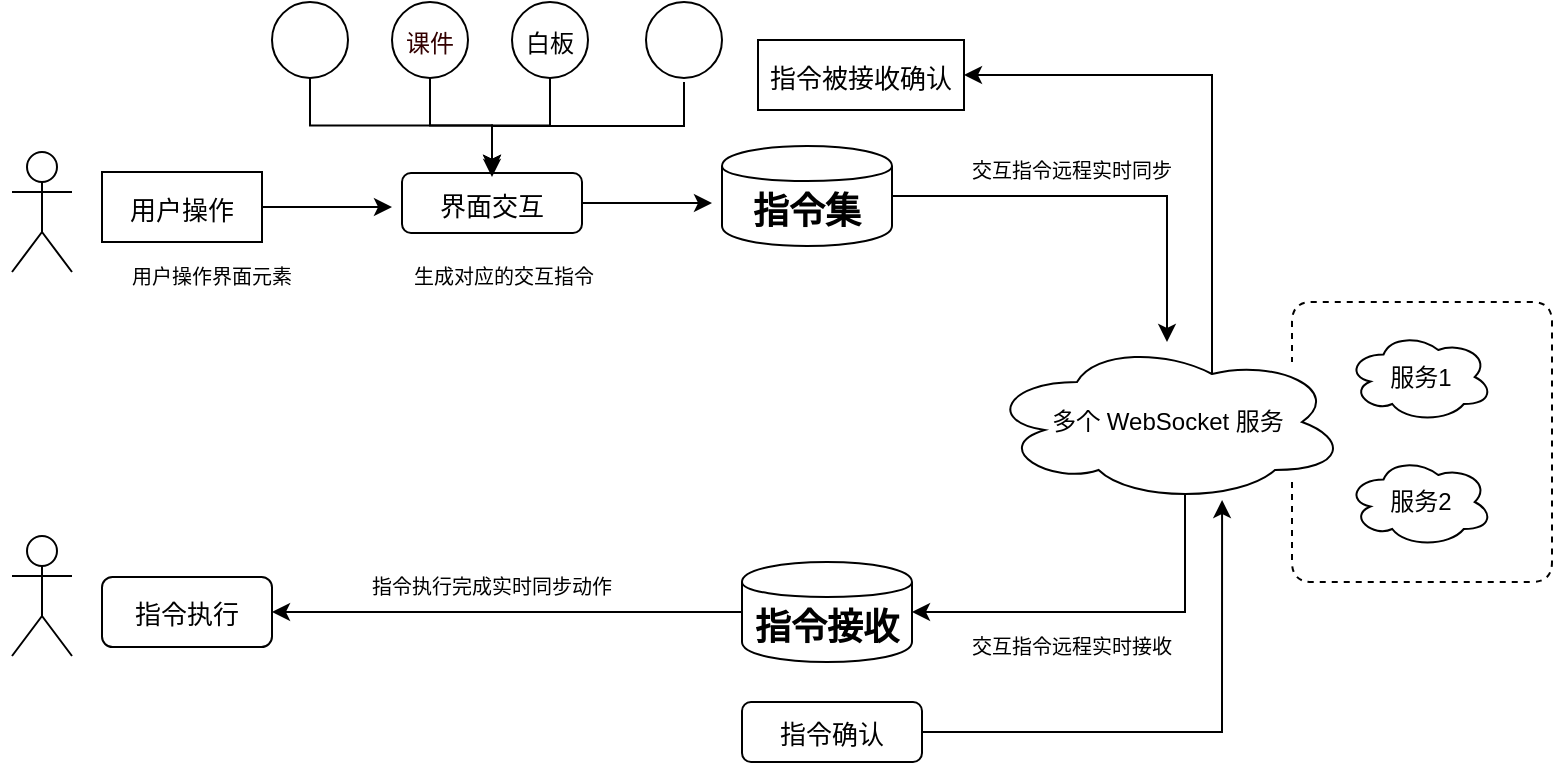 <mxfile version="10.5.7" type="github"><diagram id="OKLtzuDYqFFcVpiSLFwa" name="Page-1"><mxGraphModel dx="758" dy="515" grid="1" gridSize="10" guides="1" tooltips="1" connect="1" arrows="1" fold="1" page="1" pageScale="1" pageWidth="827" pageHeight="1169" math="0" shadow="0"><root><mxCell id="0"/><mxCell id="1" parent="0"/><mxCell id="AfYKAzfjX0754w6EnX0_-44" style="edgeStyle=orthogonalEdgeStyle;rounded=0;orthogonalLoop=1;jettySize=auto;html=1;exitX=0.55;exitY=0.95;exitDx=0;exitDy=0;exitPerimeter=0;entryX=1;entryY=0.5;entryDx=0;entryDy=0;fontSize=18;fontColor=#FFFFFF;" parent="1" source="AfYKAzfjX0754w6EnX0_-1" target="AfYKAzfjX0754w6EnX0_-43" edge="1"><mxGeometry relative="1" as="geometry"><Array as="points"><mxPoint x="627" y="445"/></Array></mxGeometry></mxCell><mxCell id="AfYKAzfjX0754w6EnX0_-63" style="edgeStyle=orthogonalEdgeStyle;rounded=0;orthogonalLoop=1;jettySize=auto;html=1;exitX=0.625;exitY=0.2;exitDx=0;exitDy=0;exitPerimeter=0;fontSize=18;fontColor=#000000;entryX=1;entryY=0.5;entryDx=0;entryDy=0;" parent="1" source="AfYKAzfjX0754w6EnX0_-1" target="AfYKAzfjX0754w6EnX0_-62" edge="1"><mxGeometry relative="1" as="geometry"><mxPoint x="520" y="177" as="targetPoint"/><Array as="points"><mxPoint x="640" y="177"/></Array></mxGeometry></mxCell><mxCell id="AfYKAzfjX0754w6EnX0_-1" value="多个 WebSocket 服务" style="ellipse;shape=cloud;whiteSpace=wrap;html=1;fillColor=none;" parent="1" vertex="1"><mxGeometry x="527.5" y="310" width="180" height="80" as="geometry"/></mxCell><mxCell id="AfYKAzfjX0754w6EnX0_-42" style="edgeStyle=orthogonalEdgeStyle;rounded=0;orthogonalLoop=1;jettySize=auto;html=1;exitX=1;exitY=0.5;exitDx=0;exitDy=0;fontSize=18;fontColor=#FFFFFF;" parent="1" source="AfYKAzfjX0754w6EnX0_-2" target="AfYKAzfjX0754w6EnX0_-1" edge="1"><mxGeometry relative="1" as="geometry"/></mxCell><mxCell id="AfYKAzfjX0754w6EnX0_-2" value="指令集" style="shape=cylinder;whiteSpace=wrap;html=1;boundedLbl=1;backgroundOutline=1;fillColor=none;fontColor=#000000;fontStyle=1;fontSize=18;" parent="1" vertex="1"><mxGeometry x="395" y="212" width="85" height="50" as="geometry"/></mxCell><mxCell id="AfYKAzfjX0754w6EnX0_-33" style="edgeStyle=orthogonalEdgeStyle;rounded=0;orthogonalLoop=1;jettySize=auto;html=1;fontSize=18;fontColor=#FFFFFF;" parent="1" source="AfYKAzfjX0754w6EnX0_-3" edge="1"><mxGeometry relative="1" as="geometry"><mxPoint x="390" y="240.5" as="targetPoint"/></mxGeometry></mxCell><mxCell id="AfYKAzfjX0754w6EnX0_-3" value="&lt;span style=&quot;font-size: 13px&quot;&gt;界面交互&lt;/span&gt;" style="rounded=1;whiteSpace=wrap;html=1;fillColor=none;fontSize=18;fontColor=#000000;" parent="1" vertex="1"><mxGeometry x="235" y="225.5" width="90" height="30" as="geometry"/></mxCell><mxCell id="AfYKAzfjX0754w6EnX0_-32" style="edgeStyle=orthogonalEdgeStyle;rounded=0;orthogonalLoop=1;jettySize=auto;html=1;fontSize=18;fontColor=#FFFFFF;" parent="1" source="AfYKAzfjX0754w6EnX0_-16" edge="1"><mxGeometry relative="1" as="geometry"><mxPoint x="230" y="242.5" as="targetPoint"/></mxGeometry></mxCell><mxCell id="AfYKAzfjX0754w6EnX0_-16" value="&lt;font color=&quot;#000000&quot; style=&quot;font-size: 13px&quot;&gt;用户操作&lt;/font&gt;" style="rounded=0;whiteSpace=wrap;html=1;fillColor=none;fontSize=18;fontColor=#FFFFFF;" parent="1" vertex="1"><mxGeometry x="85" y="225" width="80" height="35" as="geometry"/></mxCell><mxCell id="AfYKAzfjX0754w6EnX0_-18" value="Actor" style="shape=umlActor;verticalLabelPosition=bottom;labelBackgroundColor=#ffffff;verticalAlign=top;html=1;outlineConnect=0;fillColor=#FFFFFF;fontSize=18;fontColor=#FFFFFF;" parent="1" vertex="1"><mxGeometry x="40" y="215" width="30" height="60" as="geometry"/></mxCell><mxCell id="AfYKAzfjX0754w6EnX0_-36" style="edgeStyle=orthogonalEdgeStyle;rounded=0;orthogonalLoop=1;jettySize=auto;html=1;exitX=0.5;exitY=1;exitDx=0;exitDy=0;entryX=0.5;entryY=0;entryDx=0;entryDy=0;fontSize=18;fontColor=#FFFFFF;" parent="1" source="AfYKAzfjX0754w6EnX0_-34" target="AfYKAzfjX0754w6EnX0_-3" edge="1"><mxGeometry relative="1" as="geometry"/></mxCell><mxCell id="AfYKAzfjX0754w6EnX0_-34" value="&lt;font style=&quot;font-size: 12px ; line-height: 90%&quot;&gt;课件&lt;br&gt;&lt;/font&gt;" style="ellipse;whiteSpace=wrap;html=1;aspect=fixed;fillColor=none;fontSize=18;fontColor=#330000;strokeColor=#000000;" parent="1" vertex="1"><mxGeometry x="230" y="140" width="38" height="38" as="geometry"/></mxCell><mxCell id="AfYKAzfjX0754w6EnX0_-37" style="edgeStyle=orthogonalEdgeStyle;rounded=0;orthogonalLoop=1;jettySize=auto;html=1;exitX=0.5;exitY=1;exitDx=0;exitDy=0;entryX=0.5;entryY=0;entryDx=0;entryDy=0;fontSize=18;fontColor=#FFFFFF;" parent="1" source="AfYKAzfjX0754w6EnX0_-35" target="AfYKAzfjX0754w6EnX0_-3" edge="1"><mxGeometry relative="1" as="geometry"/></mxCell><mxCell id="AfYKAzfjX0754w6EnX0_-35" value="&lt;span style=&quot;font-size: 12px&quot;&gt;白板&lt;/span&gt;&lt;br&gt;" style="ellipse;whiteSpace=wrap;html=1;aspect=fixed;fillColor=none;fontSize=18;fontColor=#000000;strokeColor=#000000;" parent="1" vertex="1"><mxGeometry x="290" y="140" width="38" height="38" as="geometry"/></mxCell><mxCell id="AfYKAzfjX0754w6EnX0_-39" style="edgeStyle=orthogonalEdgeStyle;rounded=0;orthogonalLoop=1;jettySize=auto;html=1;exitX=0.5;exitY=1;exitDx=0;exitDy=0;entryX=0.5;entryY=0;entryDx=0;entryDy=0;fontSize=18;fontColor=#FFFFFF;" parent="1" source="AfYKAzfjX0754w6EnX0_-38" target="AfYKAzfjX0754w6EnX0_-3" edge="1"><mxGeometry relative="1" as="geometry"/></mxCell><mxCell id="AfYKAzfjX0754w6EnX0_-38" value="&lt;font style=&quot;font-size: 12px ; line-height: 90%&quot;&gt;&lt;br&gt;&lt;/font&gt;" style="ellipse;whiteSpace=wrap;html=1;aspect=fixed;fillColor=none;fontSize=18;fontColor=#FFFFFF;strokeColor=#000000;" parent="1" vertex="1"><mxGeometry x="170" y="140" width="38" height="38" as="geometry"/></mxCell><mxCell id="AfYKAzfjX0754w6EnX0_-41" style="edgeStyle=orthogonalEdgeStyle;rounded=0;orthogonalLoop=1;jettySize=auto;html=1;fontSize=18;fontColor=#FFFFFF;" parent="1" edge="1"><mxGeometry relative="1" as="geometry"><mxPoint x="376" y="180" as="sourcePoint"/><mxPoint x="280" y="227.5" as="targetPoint"/><Array as="points"><mxPoint x="376" y="202"/><mxPoint x="280" y="202"/></Array></mxGeometry></mxCell><mxCell id="AfYKAzfjX0754w6EnX0_-40" value="" style="ellipse;whiteSpace=wrap;html=1;aspect=fixed;fillColor=none;fontSize=18;fontColor=#FFFFFF;strokeColor=#000000;" parent="1" vertex="1"><mxGeometry x="357" y="140" width="38" height="38" as="geometry"/></mxCell><mxCell id="AfYKAzfjX0754w6EnX0_-46" style="edgeStyle=orthogonalEdgeStyle;rounded=0;orthogonalLoop=1;jettySize=auto;html=1;entryX=1;entryY=0.5;entryDx=0;entryDy=0;fontSize=18;fontColor=#000000;" parent="1" source="AfYKAzfjX0754w6EnX0_-43" target="AfYKAzfjX0754w6EnX0_-45" edge="1"><mxGeometry relative="1" as="geometry"/></mxCell><mxCell id="AfYKAzfjX0754w6EnX0_-43" value="指令接收" style="shape=cylinder;whiteSpace=wrap;html=1;boundedLbl=1;backgroundOutline=1;fillColor=none;fontColor=#000000;fontStyle=1;fontSize=18;" parent="1" vertex="1"><mxGeometry x="405" y="420" width="85" height="50" as="geometry"/></mxCell><mxCell id="AfYKAzfjX0754w6EnX0_-45" value="&lt;font style=&quot;font-size: 13px&quot;&gt;指令执行&lt;/font&gt;" style="rounded=1;whiteSpace=wrap;html=1;strokeColor=#000000;fillColor=none;fontSize=18;fontColor=#000000;" parent="1" vertex="1"><mxGeometry x="85" y="427.5" width="85" height="35" as="geometry"/></mxCell><mxCell id="AfYKAzfjX0754w6EnX0_-47" value="&lt;font style=&quot;font-size: 10px&quot;&gt;用户操作界面元素&lt;/font&gt;" style="text;html=1;strokeColor=none;fillColor=none;align=center;verticalAlign=middle;whiteSpace=wrap;rounded=0;fontSize=18;fontColor=#000000;" parent="1" vertex="1"><mxGeometry x="50" y="265" width="180" height="20" as="geometry"/></mxCell><mxCell id="AfYKAzfjX0754w6EnX0_-48" value="&lt;span style=&quot;font-size: 10px&quot;&gt;生成对应的交互指令&lt;/span&gt;" style="text;html=1;strokeColor=none;fillColor=none;align=center;verticalAlign=middle;whiteSpace=wrap;rounded=0;fontSize=18;fontColor=#000000;" parent="1" vertex="1"><mxGeometry x="196" y="265" width="180" height="20" as="geometry"/></mxCell><mxCell id="AfYKAzfjX0754w6EnX0_-49" value="&lt;span style=&quot;font-size: 10px&quot;&gt;交互指令远程实时同步&lt;/span&gt;" style="text;html=1;strokeColor=none;fillColor=none;align=center;verticalAlign=middle;whiteSpace=wrap;rounded=0;fontSize=18;fontColor=#000000;" parent="1" vertex="1"><mxGeometry x="480" y="212" width="180" height="20" as="geometry"/></mxCell><mxCell id="AfYKAzfjX0754w6EnX0_-50" value="&lt;span style=&quot;font-size: 10px&quot;&gt;交互指令远程实时接收&lt;/span&gt;" style="text;html=1;strokeColor=none;fillColor=none;align=center;verticalAlign=middle;whiteSpace=wrap;rounded=0;fontSize=18;fontColor=#000000;" parent="1" vertex="1"><mxGeometry x="480" y="450" width="180" height="20" as="geometry"/></mxCell><mxCell id="AfYKAzfjX0754w6EnX0_-51" value="&lt;span style=&quot;font-size: 10px&quot;&gt;指令执行完成实时同步动作&lt;/span&gt;" style="text;html=1;strokeColor=none;fillColor=none;align=center;verticalAlign=middle;whiteSpace=wrap;rounded=0;fontSize=18;fontColor=#000000;" parent="1" vertex="1"><mxGeometry x="190" y="420" width="180" height="20" as="geometry"/></mxCell><mxCell id="AfYKAzfjX0754w6EnX0_-52" value="服务1" style="ellipse;shape=cloud;whiteSpace=wrap;html=1;fillColor=none;" parent="1" vertex="1"><mxGeometry x="707.5" y="305" width="73" height="45" as="geometry"/></mxCell><mxCell id="AfYKAzfjX0754w6EnX0_-53" value="服务2" style="ellipse;shape=cloud;whiteSpace=wrap;html=1;fillColor=none;" parent="1" vertex="1"><mxGeometry x="707.5" y="367.5" width="73" height="45" as="geometry"/></mxCell><mxCell id="AfYKAzfjX0754w6EnX0_-56" value="" style="endArrow=none;dashed=1;html=1;fontSize=18;fontColor=#000000;" parent="1" edge="1"><mxGeometry width="50" height="50" relative="1" as="geometry"><mxPoint x="680" y="380" as="sourcePoint"/><mxPoint x="680" y="320" as="targetPoint"/><Array as="points"><mxPoint x="680" y="430"/><mxPoint x="810" y="430"/><mxPoint x="810" y="360"/><mxPoint x="810" y="290"/><mxPoint x="680" y="290"/></Array></mxGeometry></mxCell><mxCell id="AfYKAzfjX0754w6EnX0_-57" value="Actor" style="shape=umlActor;verticalLabelPosition=bottom;labelBackgroundColor=#ffffff;verticalAlign=top;html=1;outlineConnect=0;fillColor=#FFFFFF;fontSize=18;fontColor=#FFFFFF;" parent="1" vertex="1"><mxGeometry x="40" y="407" width="30" height="60" as="geometry"/></mxCell><mxCell id="AfYKAzfjX0754w6EnX0_-61" style="edgeStyle=orthogonalEdgeStyle;rounded=0;orthogonalLoop=1;jettySize=auto;html=1;entryX=0.653;entryY=0.988;entryDx=0;entryDy=0;entryPerimeter=0;fontSize=18;fontColor=#000000;" parent="1" source="AfYKAzfjX0754w6EnX0_-60" target="AfYKAzfjX0754w6EnX0_-1" edge="1"><mxGeometry relative="1" as="geometry"/></mxCell><mxCell id="AfYKAzfjX0754w6EnX0_-60" value="&lt;span style=&quot;font-size: 13px&quot;&gt;指令确认&lt;/span&gt;" style="rounded=1;whiteSpace=wrap;html=1;fillColor=none;fontSize=18;fontColor=#000000;" parent="1" vertex="1"><mxGeometry x="405" y="490" width="90" height="30" as="geometry"/></mxCell><mxCell id="AfYKAzfjX0754w6EnX0_-62" value="&lt;font color=&quot;#000000&quot; style=&quot;font-size: 13px&quot;&gt;指令被接收确认&lt;/font&gt;" style="rounded=0;whiteSpace=wrap;html=1;fillColor=none;fontSize=18;fontColor=#FFFFFF;" parent="1" vertex="1"><mxGeometry x="413" y="159" width="103" height="35" as="geometry"/></mxCell></root></mxGraphModel></diagram></mxfile>